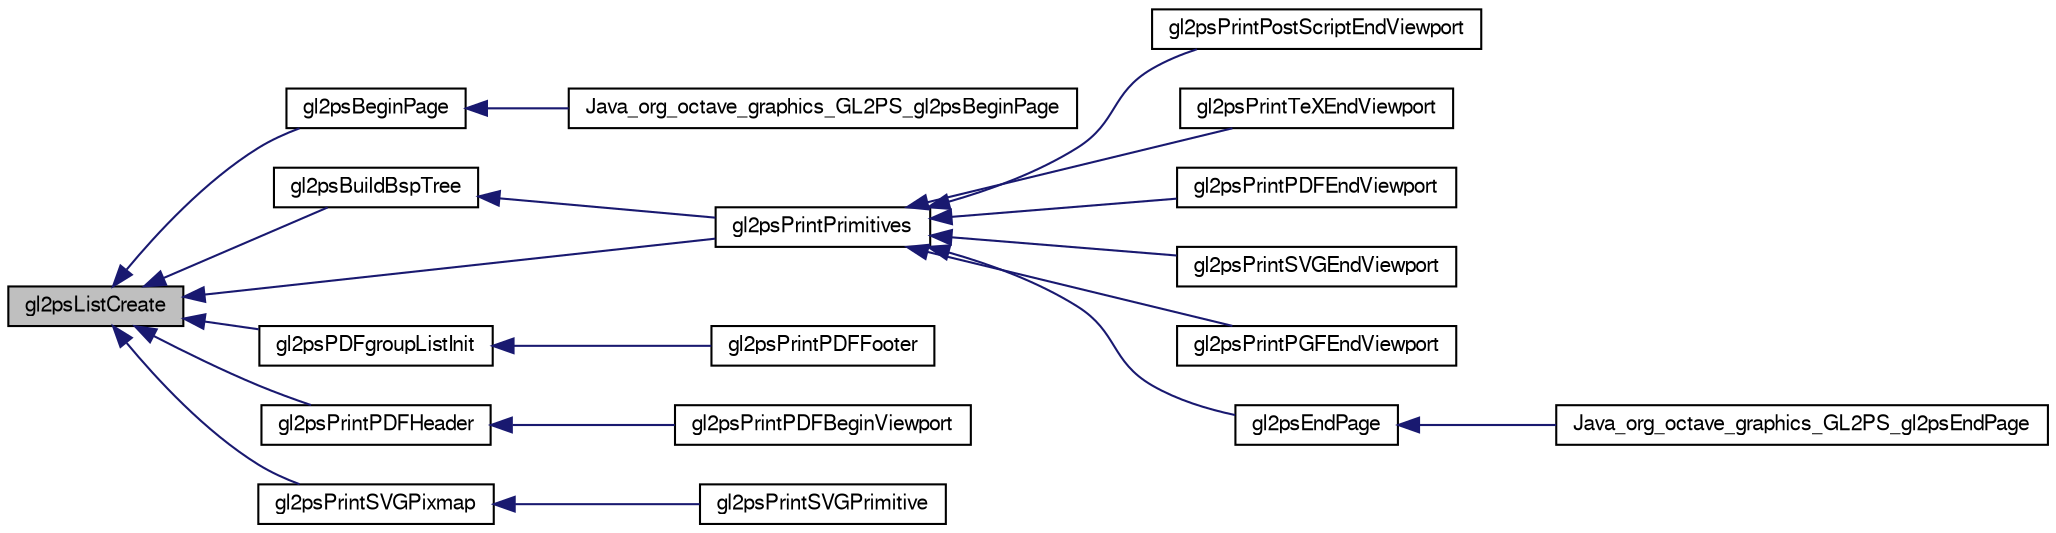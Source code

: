 digraph G
{
  edge [fontname="FreeSans",fontsize="10",labelfontname="FreeSans",labelfontsize="10"];
  node [fontname="FreeSans",fontsize="10",shape=record];
  rankdir="LR";
  Node1 [label="gl2psListCreate",height=0.2,width=0.4,color="black", fillcolor="grey75", style="filled" fontcolor="black"];
  Node1 -> Node2 [dir="back",color="midnightblue",fontsize="10",style="solid",fontname="FreeSans"];
  Node2 [label="gl2psBeginPage",height=0.2,width=0.4,color="black", fillcolor="white", style="filled",URL="$gl2ps_8h.html#a4890e21e66dbad401a0090f79ec3e6fc"];
  Node2 -> Node3 [dir="back",color="midnightblue",fontsize="10",style="solid",fontname="FreeSans"];
  Node3 [label="Java_org_octave_graphics_GL2PS_gl2psBeginPage",height=0.2,width=0.4,color="black", fillcolor="white", style="filled",URL="$gl2ps__java_8c.html#a48815878cac0bf33e03c12711788b2c3"];
  Node1 -> Node4 [dir="back",color="midnightblue",fontsize="10",style="solid",fontname="FreeSans"];
  Node4 [label="gl2psBuildBspTree",height=0.2,width=0.4,color="black", fillcolor="white", style="filled",URL="$gl2ps_8c.html#a6d021d33e03c36bb2b662ce633913019"];
  Node4 -> Node5 [dir="back",color="midnightblue",fontsize="10",style="solid",fontname="FreeSans"];
  Node5 [label="gl2psPrintPrimitives",height=0.2,width=0.4,color="black", fillcolor="white", style="filled",URL="$gl2ps_8c.html#a2a8f02c7a6eab001539f77b01f6d1941"];
  Node5 -> Node6 [dir="back",color="midnightblue",fontsize="10",style="solid",fontname="FreeSans"];
  Node6 [label="gl2psPrintPostScriptEndViewport",height=0.2,width=0.4,color="black", fillcolor="white", style="filled",URL="$gl2ps_8c.html#a3b0407153bd204bbcd617bf5a58ccd1c"];
  Node5 -> Node7 [dir="back",color="midnightblue",fontsize="10",style="solid",fontname="FreeSans"];
  Node7 [label="gl2psPrintTeXEndViewport",height=0.2,width=0.4,color="black", fillcolor="white", style="filled",URL="$gl2ps_8c.html#aa6c5bfc1045d8ad7b804164a3dc5fba8"];
  Node5 -> Node8 [dir="back",color="midnightblue",fontsize="10",style="solid",fontname="FreeSans"];
  Node8 [label="gl2psPrintPDFEndViewport",height=0.2,width=0.4,color="black", fillcolor="white", style="filled",URL="$gl2ps_8c.html#ab5bab8e233f1b7764e4747e3d8417d77"];
  Node5 -> Node9 [dir="back",color="midnightblue",fontsize="10",style="solid",fontname="FreeSans"];
  Node9 [label="gl2psPrintSVGEndViewport",height=0.2,width=0.4,color="black", fillcolor="white", style="filled",URL="$gl2ps_8c.html#a87f0c591d086c9139c5ea40cdb3bf64b"];
  Node5 -> Node10 [dir="back",color="midnightblue",fontsize="10",style="solid",fontname="FreeSans"];
  Node10 [label="gl2psPrintPGFEndViewport",height=0.2,width=0.4,color="black", fillcolor="white", style="filled",URL="$gl2ps_8c.html#ad1fb2099f1148001f84b7fe92f91089c"];
  Node5 -> Node11 [dir="back",color="midnightblue",fontsize="10",style="solid",fontname="FreeSans"];
  Node11 [label="gl2psEndPage",height=0.2,width=0.4,color="black", fillcolor="white", style="filled",URL="$gl2ps_8h.html#aaf866dd47c48600f1a724ddc49961a87"];
  Node11 -> Node12 [dir="back",color="midnightblue",fontsize="10",style="solid",fontname="FreeSans"];
  Node12 [label="Java_org_octave_graphics_GL2PS_gl2psEndPage",height=0.2,width=0.4,color="black", fillcolor="white", style="filled",URL="$gl2ps__java_8c.html#a42f69f605fe17bb51e569a004152f98a"];
  Node1 -> Node13 [dir="back",color="midnightblue",fontsize="10",style="solid",fontname="FreeSans"];
  Node13 [label="gl2psPDFgroupListInit",height=0.2,width=0.4,color="black", fillcolor="white", style="filled",URL="$gl2ps_8c.html#ab457d25e4822ea736c783f579aa95637"];
  Node13 -> Node14 [dir="back",color="midnightblue",fontsize="10",style="solid",fontname="FreeSans"];
  Node14 [label="gl2psPrintPDFFooter",height=0.2,width=0.4,color="black", fillcolor="white", style="filled",URL="$gl2ps_8c.html#a9c59e0e0b768cf1f16d50b0c6be1863a"];
  Node1 -> Node15 [dir="back",color="midnightblue",fontsize="10",style="solid",fontname="FreeSans"];
  Node15 [label="gl2psPrintPDFHeader",height=0.2,width=0.4,color="black", fillcolor="white", style="filled",URL="$gl2ps_8c.html#ac0b89319d12d34468a1e6216ba468a27"];
  Node15 -> Node16 [dir="back",color="midnightblue",fontsize="10",style="solid",fontname="FreeSans"];
  Node16 [label="gl2psPrintPDFBeginViewport",height=0.2,width=0.4,color="black", fillcolor="white", style="filled",URL="$gl2ps_8c.html#ae230afe5ece4d51fea81238c5adc1e3d"];
  Node1 -> Node5 [dir="back",color="midnightblue",fontsize="10",style="solid",fontname="FreeSans"];
  Node1 -> Node17 [dir="back",color="midnightblue",fontsize="10",style="solid",fontname="FreeSans"];
  Node17 [label="gl2psPrintSVGPixmap",height=0.2,width=0.4,color="black", fillcolor="white", style="filled",URL="$gl2ps_8c.html#acc80ccf09f8407ddcfa3a5debf1b365c"];
  Node17 -> Node18 [dir="back",color="midnightblue",fontsize="10",style="solid",fontname="FreeSans"];
  Node18 [label="gl2psPrintSVGPrimitive",height=0.2,width=0.4,color="black", fillcolor="white", style="filled",URL="$gl2ps_8c.html#a7ea286bc4043e99b36634edd77d2a042"];
}
